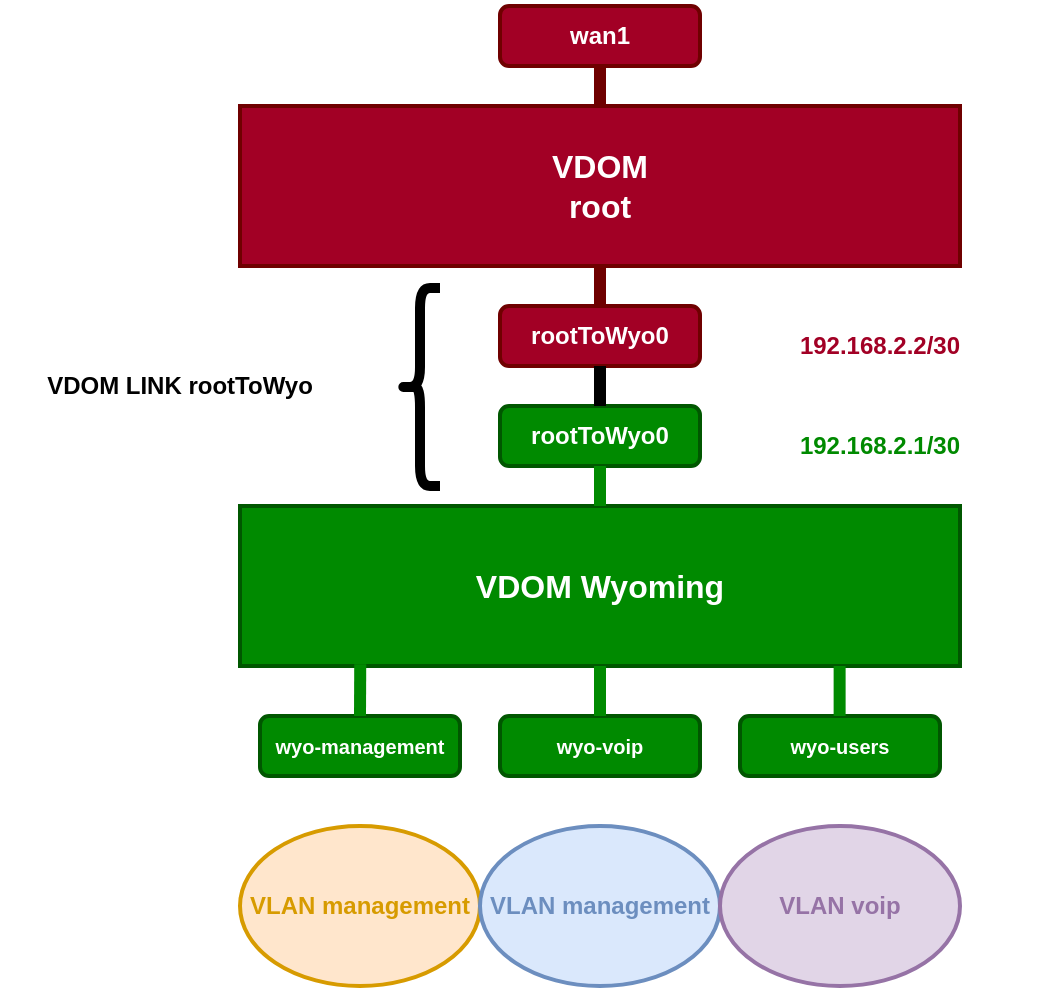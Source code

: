 <mxfile version="13.6.5">
    <diagram id="xwgQaPUe-FwBUQn5ZBPB" name="Page-1">
        <mxGraphModel dx="629" dy="1779" grid="1" gridSize="10" guides="1" tooltips="1" connect="1" arrows="1" fold="1" page="1" pageScale="1" pageWidth="850" pageHeight="1100" background="none" math="0" shadow="0">
            <root>
                <mxCell id="0"/>
                <mxCell id="1" parent="0"/>
                <mxCell id="45" value="" style="endArrow=none;html=1;entryX=0.5;entryY=0;entryDx=0;entryDy=0;exitX=0.5;exitY=0;exitDx=0;exitDy=0;fillColor=#a20025;strokeColor=#6F0000;strokeWidth=6;" edge="1" parent="1" source="5" target="44">
                    <mxGeometry width="50" height="50" relative="1" as="geometry">
                        <mxPoint x="350" y="180" as="sourcePoint"/>
                        <mxPoint x="350" y="130" as="targetPoint"/>
                    </mxGeometry>
                </mxCell>
                <mxCell id="6" value="" style="endArrow=none;html=1;entryX=0.5;entryY=1;entryDx=0;entryDy=0;exitX=0.5;exitY=1;exitDx=0;exitDy=0;fillColor=#a20025;strokeColor=#6F0000;strokeWidth=6;" parent="1" source="5" target="2" edge="1">
                    <mxGeometry width="50" height="50" relative="1" as="geometry">
                        <mxPoint x="270" y="350" as="sourcePoint"/>
                        <mxPoint x="320" y="300" as="targetPoint"/>
                    </mxGeometry>
                </mxCell>
                <mxCell id="2" value="&lt;b&gt;&lt;font style=&quot;font-size: 16px&quot;&gt;VDOM &lt;br&gt;root&lt;/font&gt;&lt;/b&gt;" style="rounded=0;whiteSpace=wrap;html=1;fillColor=#a20025;strokeColor=#6F0000;fontColor=#ffffff;strokeWidth=2;" parent="1" vertex="1">
                    <mxGeometry x="160" y="40" width="360" height="80" as="geometry"/>
                </mxCell>
                <mxCell id="5" value="&lt;b&gt;rootToWyo0&lt;/b&gt;" style="rounded=1;whiteSpace=wrap;html=1;fillColor=#a20025;strokeColor=#6F0000;fontColor=#ffffff;strokeWidth=2;" parent="1" vertex="1">
                    <mxGeometry x="290" y="140" width="100" height="30" as="geometry"/>
                </mxCell>
                <mxCell id="7" value="&lt;b&gt;rootToWyo0&lt;/b&gt;" style="rounded=1;whiteSpace=wrap;html=1;fillColor=#008a00;strokeColor=#005700;fontColor=#ffffff;strokeWidth=2;" parent="1" vertex="1">
                    <mxGeometry x="290" y="190" width="100" height="30" as="geometry"/>
                </mxCell>
                <mxCell id="8" value="&lt;b&gt;&lt;font style=&quot;font-size: 16px&quot;&gt;VDOM Wyoming&lt;/font&gt;&lt;/b&gt;" style="rounded=0;whiteSpace=wrap;html=1;fillColor=#008a00;strokeColor=#005700;fontColor=#ffffff;strokeWidth=2;" parent="1" vertex="1">
                    <mxGeometry x="160" y="240" width="360" height="80" as="geometry"/>
                </mxCell>
                <mxCell id="9" value="&lt;font style=&quot;font-size: 10px&quot;&gt;&lt;b&gt;wyo-management&lt;/b&gt;&lt;/font&gt;" style="rounded=1;whiteSpace=wrap;html=1;fillColor=#008a00;strokeColor=#005700;fontColor=#ffffff;strokeWidth=2;" parent="1" vertex="1">
                    <mxGeometry x="170" y="345" width="100" height="30" as="geometry"/>
                </mxCell>
                <mxCell id="12" value="&lt;b&gt;&lt;font color=&quot;#d79b00&quot;&gt;VLAN management&lt;/font&gt;&lt;/b&gt;" style="ellipse;whiteSpace=wrap;html=1;fillColor=#ffe6cc;strokeColor=#d79b00;strokeWidth=2;" parent="1" vertex="1">
                    <mxGeometry x="160" y="400" width="120" height="80" as="geometry"/>
                </mxCell>
                <mxCell id="13" value="" style="endArrow=none;html=1;strokeWidth=6;" parent="1" source="7" target="5" edge="1">
                    <mxGeometry width="50" height="50" relative="1" as="geometry">
                        <mxPoint x="470" y="210" as="sourcePoint"/>
                        <mxPoint x="520" y="160" as="targetPoint"/>
                    </mxGeometry>
                </mxCell>
                <mxCell id="14" value="" style="shape=curlyBracket;whiteSpace=wrap;html=1;rounded=1;strokeWidth=5;" parent="1" vertex="1">
                    <mxGeometry x="240" y="131" width="20" height="99" as="geometry"/>
                </mxCell>
                <mxCell id="15" value="&lt;b&gt;VDOM LINK rootToWyo&lt;/b&gt;" style="text;html=1;strokeColor=none;fillColor=none;align=center;verticalAlign=middle;whiteSpace=wrap;rounded=0;" parent="1" vertex="1">
                    <mxGeometry x="40" y="170" width="180" height="20" as="geometry"/>
                </mxCell>
                <mxCell id="16" value="&lt;b&gt;&lt;font color=&quot;#a20025&quot;&gt;192.168.2.2/30&lt;/font&gt;&lt;/b&gt;" style="text;html=1;strokeColor=none;fillColor=none;align=center;verticalAlign=middle;whiteSpace=wrap;rounded=0;" parent="1" vertex="1">
                    <mxGeometry x="400" y="120" width="160" height="80" as="geometry"/>
                </mxCell>
                <mxCell id="17" value="&lt;b&gt;&lt;font color=&quot;#008a00&quot;&gt;192.168.2.1/30&lt;/font&gt;&lt;/b&gt;" style="text;html=1;strokeColor=none;fillColor=none;align=center;verticalAlign=middle;whiteSpace=wrap;rounded=0;" parent="1" vertex="1">
                    <mxGeometry x="400" y="180" width="160" height="60" as="geometry"/>
                </mxCell>
                <mxCell id="27" value="&lt;b&gt;&lt;font color=&quot;#6c8ebf&quot;&gt;VLAN management&lt;/font&gt;&lt;/b&gt;" style="ellipse;whiteSpace=wrap;html=1;fillColor=#dae8fc;strokeColor=#6c8ebf;strokeWidth=2;" parent="1" vertex="1">
                    <mxGeometry x="280" y="400" width="120" height="80" as="geometry"/>
                </mxCell>
                <mxCell id="29" value="&lt;font style=&quot;font-size: 10px&quot;&gt;&lt;b&gt;wyo-users&lt;/b&gt;&lt;/font&gt;" style="rounded=1;whiteSpace=wrap;html=1;fillColor=#008a00;strokeColor=#005700;fontColor=#ffffff;strokeWidth=2;" parent="1" vertex="1">
                    <mxGeometry x="410" y="345" width="100" height="30" as="geometry"/>
                </mxCell>
                <mxCell id="32" value="&lt;b&gt;&lt;font color=&quot;#9673a6&quot;&gt;VLAN voip&lt;/font&gt;&lt;/b&gt;" style="ellipse;whiteSpace=wrap;html=1;fillColor=#e1d5e7;strokeColor=#9673a6;strokeWidth=2;" parent="1" vertex="1">
                    <mxGeometry x="400" y="400" width="120" height="80" as="geometry"/>
                </mxCell>
                <mxCell id="35" value="&lt;font style=&quot;font-size: 10px&quot;&gt;&lt;b&gt;wyo-voip&lt;/b&gt;&lt;/font&gt;" style="rounded=1;whiteSpace=wrap;html=1;fillColor=#008a00;strokeColor=#005700;fontColor=#ffffff;strokeWidth=2;" parent="1" vertex="1">
                    <mxGeometry x="290" y="345" width="100" height="30" as="geometry"/>
                </mxCell>
                <mxCell id="39" value="" style="endArrow=none;html=1;entryX=0.5;entryY=1;entryDx=0;entryDy=0;exitX=0.5;exitY=0;exitDx=0;exitDy=0;fillColor=#a20025;strokeWidth=6;strokeColor=#008A00;" parent="1" source="8" target="7" edge="1">
                    <mxGeometry width="50" height="50" relative="1" as="geometry">
                        <mxPoint x="350.0" y="180" as="sourcePoint"/>
                        <mxPoint x="350.0" y="130" as="targetPoint"/>
                        <Array as="points"/>
                    </mxGeometry>
                </mxCell>
                <mxCell id="40" value="" style="endArrow=none;html=1;entryX=0.5;entryY=0;entryDx=0;entryDy=0;exitX=0.5;exitY=1;exitDx=0;exitDy=0;fillColor=#a20025;strokeWidth=6;strokeColor=#008A00;" parent="1" source="8" edge="1">
                    <mxGeometry width="50" height="50" relative="1" as="geometry">
                        <mxPoint x="350.0" y="250" as="sourcePoint"/>
                        <mxPoint x="340.0" y="345" as="targetPoint"/>
                        <Array as="points"/>
                    </mxGeometry>
                </mxCell>
                <mxCell id="41" value="" style="endArrow=none;html=1;entryX=0.5;entryY=0;entryDx=0;entryDy=0;exitX=0.167;exitY=0.989;exitDx=0;exitDy=0;fillColor=#a20025;strokeWidth=6;strokeColor=#008A00;exitPerimeter=0;" parent="1" source="8" edge="1">
                    <mxGeometry width="50" height="50" relative="1" as="geometry">
                        <mxPoint x="350.0" y="330" as="sourcePoint"/>
                        <mxPoint x="220" y="345" as="targetPoint"/>
                        <Array as="points"/>
                    </mxGeometry>
                </mxCell>
                <mxCell id="43" value="" style="endArrow=none;html=1;entryX=0.5;entryY=0;entryDx=0;entryDy=0;exitX=0.5;exitY=1;exitDx=0;exitDy=0;fillColor=#a20025;strokeWidth=6;strokeColor=#008A00;" parent="1" edge="1">
                    <mxGeometry width="50" height="50" relative="1" as="geometry">
                        <mxPoint x="459.81" y="320" as="sourcePoint"/>
                        <mxPoint x="459.81" y="345" as="targetPoint"/>
                        <Array as="points"/>
                    </mxGeometry>
                </mxCell>
                <mxCell id="44" value="&lt;b&gt;wan1&lt;/b&gt;" style="rounded=1;whiteSpace=wrap;html=1;fillColor=#a20025;strokeColor=#6F0000;fontColor=#ffffff;strokeWidth=2;" vertex="1" parent="1">
                    <mxGeometry x="290" y="-10" width="100" height="30" as="geometry"/>
                </mxCell>
            </root>
        </mxGraphModel>
    </diagram>
</mxfile>